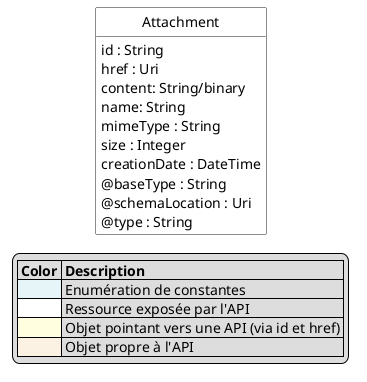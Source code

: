 @startuml
hide circle
hide methods
hide stereotype
show <<Enumeration>> stereotype
skinparam class {
   BackgroundColor<<Enumeration>> #E6F5F7
   BackgroundColor<<Ref>> #FFFFE0
   BackgroundColor<<Pivot>> #FFFFFFF
   BackgroundColor #FCF2E3
}

class Attachment <<Pivot>> {
    id : String
    href : Uri
    content: String/binary
    name: String
    mimeType : String
    size : Integer
    creationDate : DateTime
    @baseType : String
    @schemaLocation : Uri
    @type : String
}

legend
    |= Color |= Description |
    |<#E6F5F7>| Enumération de constantes|
    |<#FFFFFF>| Ressource exposée par l'API |
    |<#FFFFE0>| Objet pointant vers une API (via id et href) |
    |<#FCF2E3>| Objet propre à l'API  |
endlegend

@enduml
